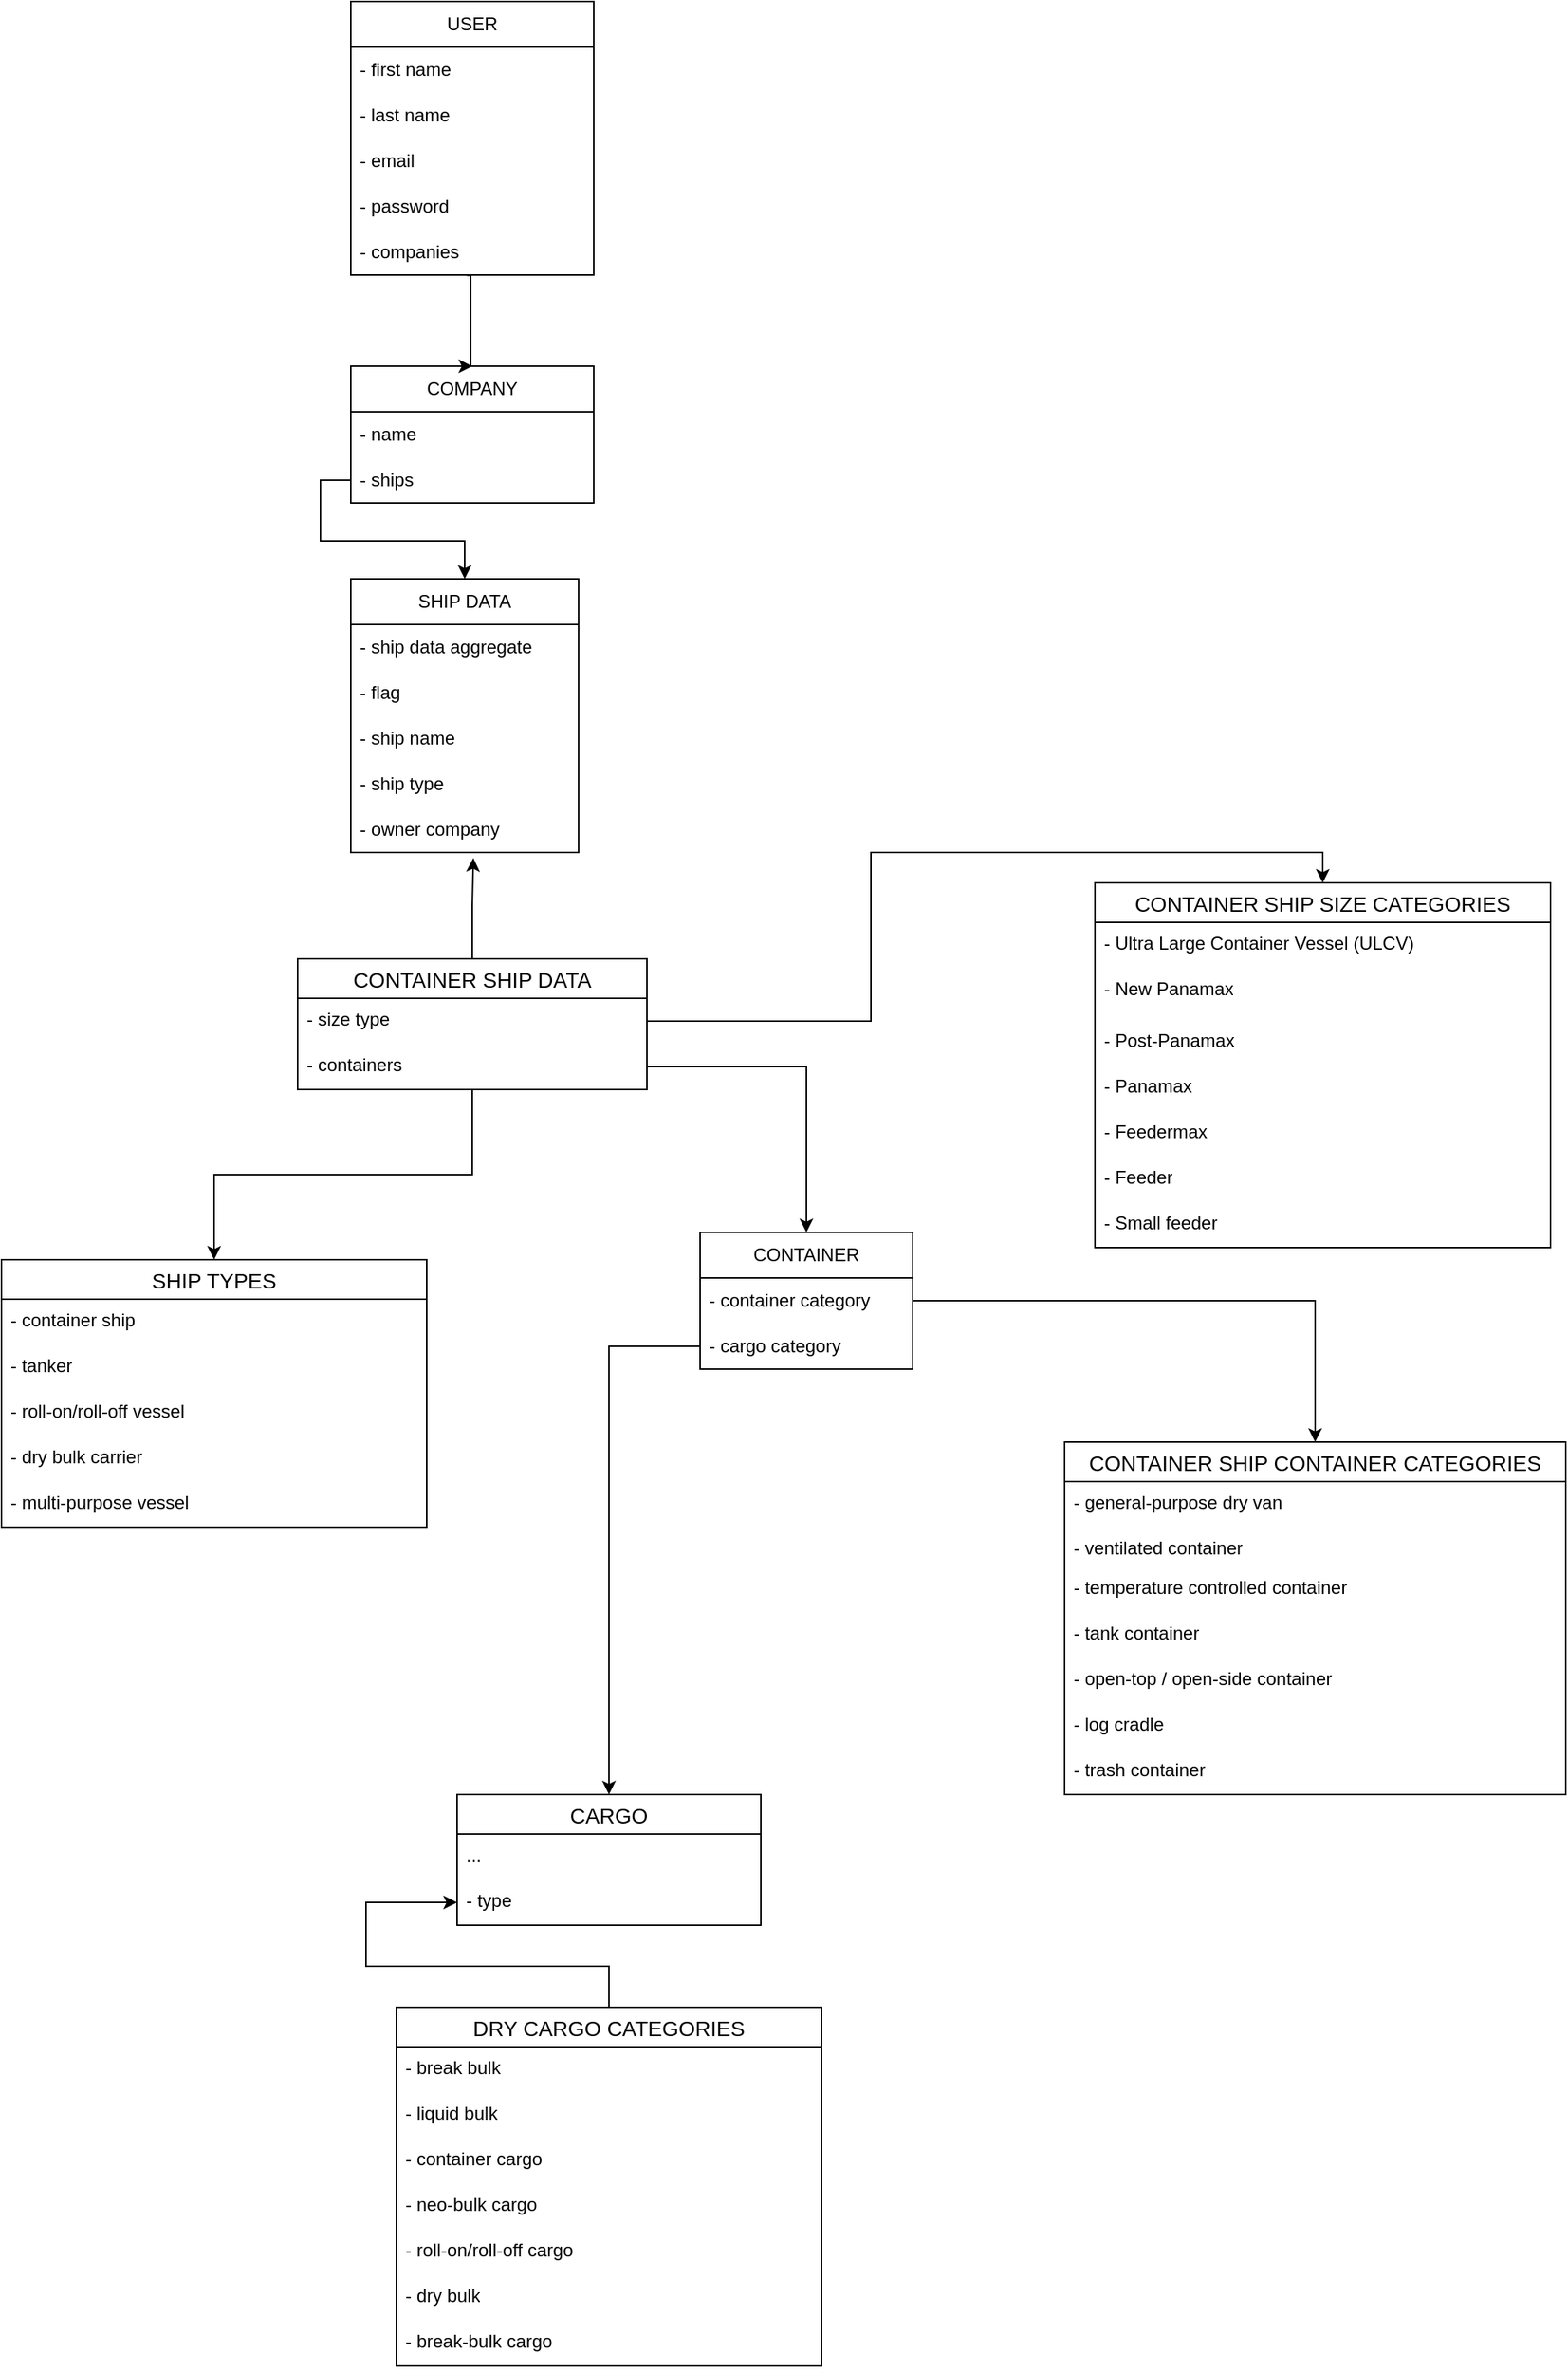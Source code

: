 <mxfile version="22.1.9" type="device">
  <diagram name="Page-1" id="wRIYf1rNyzP-fE6h4yze">
    <mxGraphModel dx="1434" dy="738" grid="1" gridSize="10" guides="1" tooltips="1" connect="1" arrows="1" fold="1" page="1" pageScale="1" pageWidth="850" pageHeight="1100" math="0" shadow="0">
      <root>
        <mxCell id="0" />
        <mxCell id="1" parent="0" />
        <mxCell id="bmSNhxpHXaYjl_uTQZqh-36" value="CONTAINER SHIP SIZE CATEGORIES" style="swimlane;fontStyle=0;childLayout=stackLayout;horizontal=1;startSize=26;horizontalStack=0;resizeParent=1;resizeParentMax=0;resizeLast=0;collapsible=1;marginBottom=0;align=center;fontSize=14;" parent="1" vertex="1">
          <mxGeometry x="1010" y="580" width="300" height="240" as="geometry" />
        </mxCell>
        <mxCell id="bmSNhxpHXaYjl_uTQZqh-37" value="- Ultra Large Container Vessel (ULCV)" style="text;strokeColor=none;fillColor=none;spacingLeft=4;spacingRight=4;overflow=hidden;rotatable=0;points=[[0,0.5],[1,0.5]];portConstraint=eastwest;fontSize=12;whiteSpace=wrap;html=1;" parent="bmSNhxpHXaYjl_uTQZqh-36" vertex="1">
          <mxGeometry y="26" width="300" height="30" as="geometry" />
        </mxCell>
        <mxCell id="bmSNhxpHXaYjl_uTQZqh-38" value="- New Panamax" style="text;strokeColor=none;fillColor=none;spacingLeft=4;spacingRight=4;overflow=hidden;rotatable=0;points=[[0,0.5],[1,0.5]];portConstraint=eastwest;fontSize=12;whiteSpace=wrap;html=1;" parent="bmSNhxpHXaYjl_uTQZqh-36" vertex="1">
          <mxGeometry y="56" width="300" height="34" as="geometry" />
        </mxCell>
        <mxCell id="bmSNhxpHXaYjl_uTQZqh-39" value="- Post-Panamax" style="text;strokeColor=none;fillColor=none;spacingLeft=4;spacingRight=4;overflow=hidden;rotatable=0;points=[[0,0.5],[1,0.5]];portConstraint=eastwest;fontSize=12;whiteSpace=wrap;html=1;" parent="bmSNhxpHXaYjl_uTQZqh-36" vertex="1">
          <mxGeometry y="90" width="300" height="30" as="geometry" />
        </mxCell>
        <mxCell id="bmSNhxpHXaYjl_uTQZqh-40" value="- Panamax" style="text;strokeColor=none;fillColor=none;spacingLeft=4;spacingRight=4;overflow=hidden;rotatable=0;points=[[0,0.5],[1,0.5]];portConstraint=eastwest;fontSize=12;whiteSpace=wrap;html=1;" parent="bmSNhxpHXaYjl_uTQZqh-36" vertex="1">
          <mxGeometry y="120" width="300" height="30" as="geometry" />
        </mxCell>
        <mxCell id="bmSNhxpHXaYjl_uTQZqh-41" value="- Feedermax" style="text;strokeColor=none;fillColor=none;spacingLeft=4;spacingRight=4;overflow=hidden;rotatable=0;points=[[0,0.5],[1,0.5]];portConstraint=eastwest;fontSize=12;whiteSpace=wrap;html=1;" parent="bmSNhxpHXaYjl_uTQZqh-36" vertex="1">
          <mxGeometry y="150" width="300" height="30" as="geometry" />
        </mxCell>
        <mxCell id="bmSNhxpHXaYjl_uTQZqh-42" value="- Feeder" style="text;strokeColor=none;fillColor=none;spacingLeft=4;spacingRight=4;overflow=hidden;rotatable=0;points=[[0,0.5],[1,0.5]];portConstraint=eastwest;fontSize=12;whiteSpace=wrap;html=1;" parent="bmSNhxpHXaYjl_uTQZqh-36" vertex="1">
          <mxGeometry y="180" width="300" height="30" as="geometry" />
        </mxCell>
        <mxCell id="bmSNhxpHXaYjl_uTQZqh-43" value="- Small feeder" style="text;strokeColor=none;fillColor=none;spacingLeft=4;spacingRight=4;overflow=hidden;rotatable=0;points=[[0,0.5],[1,0.5]];portConstraint=eastwest;fontSize=12;whiteSpace=wrap;html=1;" parent="bmSNhxpHXaYjl_uTQZqh-36" vertex="1">
          <mxGeometry y="210" width="300" height="30" as="geometry" />
        </mxCell>
        <mxCell id="bmSNhxpHXaYjl_uTQZqh-44" value="CONTAINER SHIP CONTAINER CATEGORIES" style="swimlane;fontStyle=0;childLayout=stackLayout;horizontal=1;startSize=26;horizontalStack=0;resizeParent=1;resizeParentMax=0;resizeLast=0;collapsible=1;marginBottom=0;align=center;fontSize=14;" parent="1" vertex="1">
          <mxGeometry x="990" y="948" width="330" height="232" as="geometry" />
        </mxCell>
        <mxCell id="bmSNhxpHXaYjl_uTQZqh-45" value="- general-purpose dry van" style="text;strokeColor=none;fillColor=none;spacingLeft=4;spacingRight=4;overflow=hidden;rotatable=0;points=[[0,0.5],[1,0.5]];portConstraint=eastwest;fontSize=12;whiteSpace=wrap;html=1;" parent="bmSNhxpHXaYjl_uTQZqh-44" vertex="1">
          <mxGeometry y="26" width="330" height="30" as="geometry" />
        </mxCell>
        <mxCell id="bmSNhxpHXaYjl_uTQZqh-46" value="- ventilated container" style="text;strokeColor=none;fillColor=none;spacingLeft=4;spacingRight=4;overflow=hidden;rotatable=0;points=[[0,0.5],[1,0.5]];portConstraint=eastwest;fontSize=12;whiteSpace=wrap;html=1;" parent="bmSNhxpHXaYjl_uTQZqh-44" vertex="1">
          <mxGeometry y="56" width="330" height="26" as="geometry" />
        </mxCell>
        <mxCell id="bmSNhxpHXaYjl_uTQZqh-47" value="- temperature controlled container" style="text;strokeColor=none;fillColor=none;spacingLeft=4;spacingRight=4;overflow=hidden;rotatable=0;points=[[0,0.5],[1,0.5]];portConstraint=eastwest;fontSize=12;whiteSpace=wrap;html=1;" parent="bmSNhxpHXaYjl_uTQZqh-44" vertex="1">
          <mxGeometry y="82" width="330" height="30" as="geometry" />
        </mxCell>
        <mxCell id="bmSNhxpHXaYjl_uTQZqh-49" value="- tank container" style="text;strokeColor=none;fillColor=none;spacingLeft=4;spacingRight=4;overflow=hidden;rotatable=0;points=[[0,0.5],[1,0.5]];portConstraint=eastwest;fontSize=12;whiteSpace=wrap;html=1;" parent="bmSNhxpHXaYjl_uTQZqh-44" vertex="1">
          <mxGeometry y="112" width="330" height="30" as="geometry" />
        </mxCell>
        <mxCell id="bmSNhxpHXaYjl_uTQZqh-50" value="- open-top / open-side container" style="text;strokeColor=none;fillColor=none;spacingLeft=4;spacingRight=4;overflow=hidden;rotatable=0;points=[[0,0.5],[1,0.5]];portConstraint=eastwest;fontSize=12;whiteSpace=wrap;html=1;" parent="bmSNhxpHXaYjl_uTQZqh-44" vertex="1">
          <mxGeometry y="142" width="330" height="30" as="geometry" />
        </mxCell>
        <mxCell id="bmSNhxpHXaYjl_uTQZqh-51" value="- log cradle" style="text;strokeColor=none;fillColor=none;spacingLeft=4;spacingRight=4;overflow=hidden;rotatable=0;points=[[0,0.5],[1,0.5]];portConstraint=eastwest;fontSize=12;whiteSpace=wrap;html=1;" parent="bmSNhxpHXaYjl_uTQZqh-44" vertex="1">
          <mxGeometry y="172" width="330" height="30" as="geometry" />
        </mxCell>
        <mxCell id="bmSNhxpHXaYjl_uTQZqh-52" value="- trash container" style="text;strokeColor=none;fillColor=none;spacingLeft=4;spacingRight=4;overflow=hidden;rotatable=0;points=[[0,0.5],[1,0.5]];portConstraint=eastwest;fontSize=12;whiteSpace=wrap;html=1;" parent="bmSNhxpHXaYjl_uTQZqh-44" vertex="1">
          <mxGeometry y="202" width="330" height="30" as="geometry" />
        </mxCell>
        <mxCell id="bmSNhxpHXaYjl_uTQZqh-56" value="CARGO" style="swimlane;fontStyle=0;childLayout=stackLayout;horizontal=1;startSize=26;horizontalStack=0;resizeParent=1;resizeParentMax=0;resizeLast=0;collapsible=1;marginBottom=0;align=center;fontSize=14;" parent="1" vertex="1">
          <mxGeometry x="590" y="1180" width="200" height="86" as="geometry" />
        </mxCell>
        <mxCell id="bmSNhxpHXaYjl_uTQZqh-57" value="..." style="text;strokeColor=none;fillColor=none;spacingLeft=4;spacingRight=4;overflow=hidden;rotatable=0;points=[[0,0.5],[1,0.5]];portConstraint=eastwest;fontSize=12;whiteSpace=wrap;html=1;" parent="bmSNhxpHXaYjl_uTQZqh-56" vertex="1">
          <mxGeometry y="26" width="200" height="30" as="geometry" />
        </mxCell>
        <mxCell id="bmSNhxpHXaYjl_uTQZqh-58" value="- type" style="text;strokeColor=none;fillColor=none;spacingLeft=4;spacingRight=4;overflow=hidden;rotatable=0;points=[[0,0.5],[1,0.5]];portConstraint=eastwest;fontSize=12;whiteSpace=wrap;html=1;" parent="bmSNhxpHXaYjl_uTQZqh-56" vertex="1">
          <mxGeometry y="56" width="200" height="30" as="geometry" />
        </mxCell>
        <mxCell id="bmSNhxpHXaYjl_uTQZqh-61" value="DRY CARGO CATEGORIES" style="swimlane;fontStyle=0;childLayout=stackLayout;horizontal=1;startSize=26;horizontalStack=0;resizeParent=1;resizeParentMax=0;resizeLast=0;collapsible=1;marginBottom=0;align=center;fontSize=14;" parent="1" vertex="1">
          <mxGeometry x="550" y="1320" width="280" height="236" as="geometry" />
        </mxCell>
        <mxCell id="bmSNhxpHXaYjl_uTQZqh-62" value="- break bulk" style="text;strokeColor=none;fillColor=none;spacingLeft=4;spacingRight=4;overflow=hidden;rotatable=0;points=[[0,0.5],[1,0.5]];portConstraint=eastwest;fontSize=12;whiteSpace=wrap;html=1;" parent="bmSNhxpHXaYjl_uTQZqh-61" vertex="1">
          <mxGeometry y="26" width="280" height="30" as="geometry" />
        </mxCell>
        <mxCell id="bEqQX5CgG1g1MWFArRp3-12" value="- liquid bulk" style="text;strokeColor=none;fillColor=none;spacingLeft=4;spacingRight=4;overflow=hidden;rotatable=0;points=[[0,0.5],[1,0.5]];portConstraint=eastwest;fontSize=12;whiteSpace=wrap;html=1;" vertex="1" parent="bmSNhxpHXaYjl_uTQZqh-61">
          <mxGeometry y="56" width="280" height="30" as="geometry" />
        </mxCell>
        <mxCell id="bEqQX5CgG1g1MWFArRp3-13" value="- container cargo" style="text;strokeColor=none;fillColor=none;spacingLeft=4;spacingRight=4;overflow=hidden;rotatable=0;points=[[0,0.5],[1,0.5]];portConstraint=eastwest;fontSize=12;whiteSpace=wrap;html=1;" vertex="1" parent="bmSNhxpHXaYjl_uTQZqh-61">
          <mxGeometry y="86" width="280" height="30" as="geometry" />
        </mxCell>
        <mxCell id="bEqQX5CgG1g1MWFArRp3-14" value="- neo-bulk cargo" style="text;strokeColor=none;fillColor=none;spacingLeft=4;spacingRight=4;overflow=hidden;rotatable=0;points=[[0,0.5],[1,0.5]];portConstraint=eastwest;fontSize=12;whiteSpace=wrap;html=1;" vertex="1" parent="bmSNhxpHXaYjl_uTQZqh-61">
          <mxGeometry y="116" width="280" height="30" as="geometry" />
        </mxCell>
        <mxCell id="bEqQX5CgG1g1MWFArRp3-15" value="- roll-on/roll-off cargo" style="text;strokeColor=none;fillColor=none;spacingLeft=4;spacingRight=4;overflow=hidden;rotatable=0;points=[[0,0.5],[1,0.5]];portConstraint=eastwest;fontSize=12;whiteSpace=wrap;html=1;" vertex="1" parent="bmSNhxpHXaYjl_uTQZqh-61">
          <mxGeometry y="146" width="280" height="30" as="geometry" />
        </mxCell>
        <mxCell id="bEqQX5CgG1g1MWFArRp3-16" value="- dry bulk" style="text;strokeColor=none;fillColor=none;spacingLeft=4;spacingRight=4;overflow=hidden;rotatable=0;points=[[0,0.5],[1,0.5]];portConstraint=eastwest;fontSize=12;whiteSpace=wrap;html=1;" vertex="1" parent="bmSNhxpHXaYjl_uTQZqh-61">
          <mxGeometry y="176" width="280" height="30" as="geometry" />
        </mxCell>
        <mxCell id="bEqQX5CgG1g1MWFArRp3-17" value="- break-bulk cargo" style="text;strokeColor=none;fillColor=none;spacingLeft=4;spacingRight=4;overflow=hidden;rotatable=0;points=[[0,0.5],[1,0.5]];portConstraint=eastwest;fontSize=12;whiteSpace=wrap;html=1;" vertex="1" parent="bmSNhxpHXaYjl_uTQZqh-61">
          <mxGeometry y="206" width="280" height="30" as="geometry" />
        </mxCell>
        <mxCell id="bmSNhxpHXaYjl_uTQZqh-97" value="USER" style="swimlane;fontStyle=0;childLayout=stackLayout;horizontal=1;startSize=30;horizontalStack=0;resizeParent=1;resizeParentMax=0;resizeLast=0;collapsible=1;marginBottom=0;whiteSpace=wrap;html=1;" parent="1" vertex="1">
          <mxGeometry x="520" width="160" height="180" as="geometry" />
        </mxCell>
        <mxCell id="bmSNhxpHXaYjl_uTQZqh-98" value="- first name" style="text;strokeColor=none;fillColor=none;align=left;verticalAlign=middle;spacingLeft=4;spacingRight=4;overflow=hidden;points=[[0,0.5],[1,0.5]];portConstraint=eastwest;rotatable=0;whiteSpace=wrap;html=1;" parent="bmSNhxpHXaYjl_uTQZqh-97" vertex="1">
          <mxGeometry y="30" width="160" height="30" as="geometry" />
        </mxCell>
        <mxCell id="bmSNhxpHXaYjl_uTQZqh-99" value="- last name" style="text;strokeColor=none;fillColor=none;align=left;verticalAlign=middle;spacingLeft=4;spacingRight=4;overflow=hidden;points=[[0,0.5],[1,0.5]];portConstraint=eastwest;rotatable=0;whiteSpace=wrap;html=1;" parent="bmSNhxpHXaYjl_uTQZqh-97" vertex="1">
          <mxGeometry y="60" width="160" height="30" as="geometry" />
        </mxCell>
        <mxCell id="bmSNhxpHXaYjl_uTQZqh-100" value="- email" style="text;strokeColor=none;fillColor=none;align=left;verticalAlign=middle;spacingLeft=4;spacingRight=4;overflow=hidden;points=[[0,0.5],[1,0.5]];portConstraint=eastwest;rotatable=0;whiteSpace=wrap;html=1;" parent="bmSNhxpHXaYjl_uTQZqh-97" vertex="1">
          <mxGeometry y="90" width="160" height="30" as="geometry" />
        </mxCell>
        <mxCell id="bmSNhxpHXaYjl_uTQZqh-101" value="- password" style="text;strokeColor=none;fillColor=none;align=left;verticalAlign=middle;spacingLeft=4;spacingRight=4;overflow=hidden;points=[[0,0.5],[1,0.5]];portConstraint=eastwest;rotatable=0;whiteSpace=wrap;html=1;" parent="bmSNhxpHXaYjl_uTQZqh-97" vertex="1">
          <mxGeometry y="120" width="160" height="30" as="geometry" />
        </mxCell>
        <mxCell id="bmSNhxpHXaYjl_uTQZqh-102" value="- companies" style="text;strokeColor=none;fillColor=none;align=left;verticalAlign=middle;spacingLeft=4;spacingRight=4;overflow=hidden;points=[[0,0.5],[1,0.5]];portConstraint=eastwest;rotatable=0;whiteSpace=wrap;html=1;" parent="bmSNhxpHXaYjl_uTQZqh-97" vertex="1">
          <mxGeometry y="150" width="160" height="30" as="geometry" />
        </mxCell>
        <mxCell id="bmSNhxpHXaYjl_uTQZqh-104" value="COMPANY" style="swimlane;fontStyle=0;childLayout=stackLayout;horizontal=1;startSize=30;horizontalStack=0;resizeParent=1;resizeParentMax=0;resizeLast=0;collapsible=1;marginBottom=0;whiteSpace=wrap;html=1;" parent="1" vertex="1">
          <mxGeometry x="520" y="240" width="160" height="90" as="geometry" />
        </mxCell>
        <mxCell id="bmSNhxpHXaYjl_uTQZqh-105" value="- name" style="text;strokeColor=none;fillColor=none;align=left;verticalAlign=middle;spacingLeft=4;spacingRight=4;overflow=hidden;points=[[0,0.5],[1,0.5]];portConstraint=eastwest;rotatable=0;whiteSpace=wrap;html=1;" parent="bmSNhxpHXaYjl_uTQZqh-104" vertex="1">
          <mxGeometry y="30" width="160" height="30" as="geometry" />
        </mxCell>
        <mxCell id="bmSNhxpHXaYjl_uTQZqh-106" value="- ships" style="text;strokeColor=none;fillColor=none;align=left;verticalAlign=middle;spacingLeft=4;spacingRight=4;overflow=hidden;points=[[0,0.5],[1,0.5]];portConstraint=eastwest;rotatable=0;whiteSpace=wrap;html=1;" parent="bmSNhxpHXaYjl_uTQZqh-104" vertex="1">
          <mxGeometry y="60" width="160" height="30" as="geometry" />
        </mxCell>
        <mxCell id="bmSNhxpHXaYjl_uTQZqh-109" style="edgeStyle=orthogonalEdgeStyle;rounded=0;orthogonalLoop=1;jettySize=auto;html=1;entryX=0.5;entryY=0;entryDx=0;entryDy=0;exitX=0.477;exitY=1.01;exitDx=0;exitDy=0;exitPerimeter=0;" parent="1" source="bmSNhxpHXaYjl_uTQZqh-102" target="bmSNhxpHXaYjl_uTQZqh-104" edge="1">
          <mxGeometry relative="1" as="geometry">
            <Array as="points">
              <mxPoint x="599" y="240" />
            </Array>
          </mxGeometry>
        </mxCell>
        <mxCell id="bmSNhxpHXaYjl_uTQZqh-110" value="SHIP DATA" style="swimlane;fontStyle=0;childLayout=stackLayout;horizontal=1;startSize=30;horizontalStack=0;resizeParent=1;resizeParentMax=0;resizeLast=0;collapsible=1;marginBottom=0;whiteSpace=wrap;html=1;" parent="1" vertex="1">
          <mxGeometry x="520" y="380" width="150" height="180" as="geometry" />
        </mxCell>
        <mxCell id="-__80_f-OBse3TGA7C0Y-7" value="- ship data aggregate" style="text;strokeColor=none;fillColor=none;align=left;verticalAlign=middle;spacingLeft=4;spacingRight=4;overflow=hidden;points=[[0,0.5],[1,0.5]];portConstraint=eastwest;rotatable=0;whiteSpace=wrap;html=1;" parent="bmSNhxpHXaYjl_uTQZqh-110" vertex="1">
          <mxGeometry y="30" width="150" height="30" as="geometry" />
        </mxCell>
        <mxCell id="-__80_f-OBse3TGA7C0Y-8" value="- flag" style="text;strokeColor=none;fillColor=none;align=left;verticalAlign=middle;spacingLeft=4;spacingRight=4;overflow=hidden;points=[[0,0.5],[1,0.5]];portConstraint=eastwest;rotatable=0;whiteSpace=wrap;html=1;" parent="bmSNhxpHXaYjl_uTQZqh-110" vertex="1">
          <mxGeometry y="60" width="150" height="30" as="geometry" />
        </mxCell>
        <mxCell id="-__80_f-OBse3TGA7C0Y-12" value="- ship name&lt;br&gt;" style="text;strokeColor=none;fillColor=none;align=left;verticalAlign=middle;spacingLeft=4;spacingRight=4;overflow=hidden;points=[[0,0.5],[1,0.5]];portConstraint=eastwest;rotatable=0;whiteSpace=wrap;html=1;" parent="bmSNhxpHXaYjl_uTQZqh-110" vertex="1">
          <mxGeometry y="90" width="150" height="30" as="geometry" />
        </mxCell>
        <mxCell id="-__80_f-OBse3TGA7C0Y-13" value="- ship type" style="text;strokeColor=none;fillColor=none;align=left;verticalAlign=middle;spacingLeft=4;spacingRight=4;overflow=hidden;points=[[0,0.5],[1,0.5]];portConstraint=eastwest;rotatable=0;whiteSpace=wrap;html=1;" parent="bmSNhxpHXaYjl_uTQZqh-110" vertex="1">
          <mxGeometry y="120" width="150" height="30" as="geometry" />
        </mxCell>
        <mxCell id="-__80_f-OBse3TGA7C0Y-24" value="- owner company" style="text;strokeColor=none;fillColor=none;align=left;verticalAlign=middle;spacingLeft=4;spacingRight=4;overflow=hidden;points=[[0,0.5],[1,0.5]];portConstraint=eastwest;rotatable=0;whiteSpace=wrap;html=1;" parent="bmSNhxpHXaYjl_uTQZqh-110" vertex="1">
          <mxGeometry y="150" width="150" height="30" as="geometry" />
        </mxCell>
        <mxCell id="bmSNhxpHXaYjl_uTQZqh-116" value="CONTAINER" style="swimlane;fontStyle=0;childLayout=stackLayout;horizontal=1;startSize=30;horizontalStack=0;resizeParent=1;resizeParentMax=0;resizeLast=0;collapsible=1;marginBottom=0;whiteSpace=wrap;html=1;" parent="1" vertex="1">
          <mxGeometry x="750" y="810" width="140" height="90" as="geometry" />
        </mxCell>
        <mxCell id="bmSNhxpHXaYjl_uTQZqh-117" value="- container category" style="text;strokeColor=none;fillColor=none;align=left;verticalAlign=middle;spacingLeft=4;spacingRight=4;overflow=hidden;points=[[0,0.5],[1,0.5]];portConstraint=eastwest;rotatable=0;whiteSpace=wrap;html=1;" parent="bmSNhxpHXaYjl_uTQZqh-116" vertex="1">
          <mxGeometry y="30" width="140" height="30" as="geometry" />
        </mxCell>
        <mxCell id="bmSNhxpHXaYjl_uTQZqh-122" value="- cargo category" style="text;strokeColor=none;fillColor=none;align=left;verticalAlign=middle;spacingLeft=4;spacingRight=4;overflow=hidden;points=[[0,0.5],[1,0.5]];portConstraint=eastwest;rotatable=0;whiteSpace=wrap;html=1;" parent="bmSNhxpHXaYjl_uTQZqh-116" vertex="1">
          <mxGeometry y="60" width="140" height="30" as="geometry" />
        </mxCell>
        <mxCell id="bmSNhxpHXaYjl_uTQZqh-126" style="edgeStyle=orthogonalEdgeStyle;rounded=0;orthogonalLoop=1;jettySize=auto;html=1;entryX=0.5;entryY=0;entryDx=0;entryDy=0;" parent="1" source="bmSNhxpHXaYjl_uTQZqh-122" target="bmSNhxpHXaYjl_uTQZqh-56" edge="1">
          <mxGeometry relative="1" as="geometry" />
        </mxCell>
        <mxCell id="bmSNhxpHXaYjl_uTQZqh-128" style="edgeStyle=orthogonalEdgeStyle;rounded=0;orthogonalLoop=1;jettySize=auto;html=1;entryX=0.5;entryY=0;entryDx=0;entryDy=0;" parent="1" source="bmSNhxpHXaYjl_uTQZqh-117" target="bmSNhxpHXaYjl_uTQZqh-44" edge="1">
          <mxGeometry relative="1" as="geometry" />
        </mxCell>
        <mxCell id="-__80_f-OBse3TGA7C0Y-1" value="SHIP TYPES" style="swimlane;fontStyle=0;childLayout=stackLayout;horizontal=1;startSize=26;horizontalStack=0;resizeParent=1;resizeParentMax=0;resizeLast=0;collapsible=1;marginBottom=0;align=center;fontSize=14;" parent="1" vertex="1">
          <mxGeometry x="290" y="828" width="280" height="176" as="geometry" />
        </mxCell>
        <mxCell id="-__80_f-OBse3TGA7C0Y-2" value="- container ship" style="text;strokeColor=none;fillColor=none;spacingLeft=4;spacingRight=4;overflow=hidden;rotatable=0;points=[[0,0.5],[1,0.5]];portConstraint=eastwest;fontSize=12;whiteSpace=wrap;html=1;" parent="-__80_f-OBse3TGA7C0Y-1" vertex="1">
          <mxGeometry y="26" width="280" height="30" as="geometry" />
        </mxCell>
        <mxCell id="-__80_f-OBse3TGA7C0Y-3" value="- tanker" style="text;strokeColor=none;fillColor=none;spacingLeft=4;spacingRight=4;overflow=hidden;rotatable=0;points=[[0,0.5],[1,0.5]];portConstraint=eastwest;fontSize=12;whiteSpace=wrap;html=1;" parent="-__80_f-OBse3TGA7C0Y-1" vertex="1">
          <mxGeometry y="56" width="280" height="30" as="geometry" />
        </mxCell>
        <mxCell id="-__80_f-OBse3TGA7C0Y-4" value="- roll-on/roll-off vessel" style="text;strokeColor=none;fillColor=none;spacingLeft=4;spacingRight=4;overflow=hidden;rotatable=0;points=[[0,0.5],[1,0.5]];portConstraint=eastwest;fontSize=12;whiteSpace=wrap;html=1;" parent="-__80_f-OBse3TGA7C0Y-1" vertex="1">
          <mxGeometry y="86" width="280" height="30" as="geometry" />
        </mxCell>
        <mxCell id="-__80_f-OBse3TGA7C0Y-5" value="- dry bulk carrier" style="text;strokeColor=none;fillColor=none;spacingLeft=4;spacingRight=4;overflow=hidden;rotatable=0;points=[[0,0.5],[1,0.5]];portConstraint=eastwest;fontSize=12;whiteSpace=wrap;html=1;" parent="-__80_f-OBse3TGA7C0Y-1" vertex="1">
          <mxGeometry y="116" width="280" height="30" as="geometry" />
        </mxCell>
        <mxCell id="-__80_f-OBse3TGA7C0Y-6" value="- multi-purpose vessel" style="text;strokeColor=none;fillColor=none;spacingLeft=4;spacingRight=4;overflow=hidden;rotatable=0;points=[[0,0.5],[1,0.5]];portConstraint=eastwest;fontSize=12;whiteSpace=wrap;html=1;" parent="-__80_f-OBse3TGA7C0Y-1" vertex="1">
          <mxGeometry y="146" width="280" height="30" as="geometry" />
        </mxCell>
        <mxCell id="NXnNpGt7YeZBPLtRC0ru-2" style="edgeStyle=orthogonalEdgeStyle;rounded=0;orthogonalLoop=1;jettySize=auto;html=1;entryX=0.5;entryY=0;entryDx=0;entryDy=0;" parent="1" source="-__80_f-OBse3TGA7C0Y-17" target="-__80_f-OBse3TGA7C0Y-1" edge="1">
          <mxGeometry relative="1" as="geometry" />
        </mxCell>
        <mxCell id="-__80_f-OBse3TGA7C0Y-17" value="CONTAINER SHIP DATA" style="swimlane;fontStyle=0;childLayout=stackLayout;horizontal=1;startSize=26;horizontalStack=0;resizeParent=1;resizeParentMax=0;resizeLast=0;collapsible=1;marginBottom=0;align=center;fontSize=14;" parent="1" vertex="1">
          <mxGeometry x="485" y="630" width="230" height="86" as="geometry" />
        </mxCell>
        <mxCell id="-__80_f-OBse3TGA7C0Y-18" value="- size type" style="text;strokeColor=none;fillColor=none;spacingLeft=4;spacingRight=4;overflow=hidden;rotatable=0;points=[[0,0.5],[1,0.5]];portConstraint=eastwest;fontSize=12;whiteSpace=wrap;html=1;" parent="-__80_f-OBse3TGA7C0Y-17" vertex="1">
          <mxGeometry y="26" width="230" height="30" as="geometry" />
        </mxCell>
        <mxCell id="-__80_f-OBse3TGA7C0Y-19" value="- containers" style="text;strokeColor=none;fillColor=none;spacingLeft=4;spacingRight=4;overflow=hidden;rotatable=0;points=[[0,0.5],[1,0.5]];portConstraint=eastwest;fontSize=12;whiteSpace=wrap;html=1;" parent="-__80_f-OBse3TGA7C0Y-17" vertex="1">
          <mxGeometry y="56" width="230" height="30" as="geometry" />
        </mxCell>
        <mxCell id="-__80_f-OBse3TGA7C0Y-22" style="edgeStyle=orthogonalEdgeStyle;rounded=0;orthogonalLoop=1;jettySize=auto;html=1;entryX=0.5;entryY=0;entryDx=0;entryDy=0;" parent="1" source="-__80_f-OBse3TGA7C0Y-19" target="bmSNhxpHXaYjl_uTQZqh-116" edge="1">
          <mxGeometry relative="1" as="geometry" />
        </mxCell>
        <mxCell id="-__80_f-OBse3TGA7C0Y-23" style="edgeStyle=orthogonalEdgeStyle;rounded=0;orthogonalLoop=1;jettySize=auto;html=1;entryX=0.5;entryY=0;entryDx=0;entryDy=0;" parent="1" source="-__80_f-OBse3TGA7C0Y-18" target="bmSNhxpHXaYjl_uTQZqh-36" edge="1">
          <mxGeometry relative="1" as="geometry" />
        </mxCell>
        <mxCell id="NXnNpGt7YeZBPLtRC0ru-9" style="edgeStyle=orthogonalEdgeStyle;rounded=0;orthogonalLoop=1;jettySize=auto;html=1;entryX=0.538;entryY=1.122;entryDx=0;entryDy=0;entryPerimeter=0;" parent="1" source="-__80_f-OBse3TGA7C0Y-17" target="-__80_f-OBse3TGA7C0Y-24" edge="1">
          <mxGeometry relative="1" as="geometry">
            <Array as="points">
              <mxPoint x="600" y="595" />
              <mxPoint x="601" y="595" />
            </Array>
          </mxGeometry>
        </mxCell>
        <mxCell id="NXnNpGt7YeZBPLtRC0ru-10" style="edgeStyle=orthogonalEdgeStyle;rounded=0;orthogonalLoop=1;jettySize=auto;html=1;entryX=0.5;entryY=0;entryDx=0;entryDy=0;" parent="1" source="bmSNhxpHXaYjl_uTQZqh-106" target="bmSNhxpHXaYjl_uTQZqh-110" edge="1">
          <mxGeometry relative="1" as="geometry" />
        </mxCell>
        <mxCell id="bEqQX5CgG1g1MWFArRp3-9" style="edgeStyle=orthogonalEdgeStyle;rounded=0;orthogonalLoop=1;jettySize=auto;html=1;entryX=0;entryY=0.5;entryDx=0;entryDy=0;" edge="1" parent="1" source="bmSNhxpHXaYjl_uTQZqh-61" target="bmSNhxpHXaYjl_uTQZqh-58">
          <mxGeometry relative="1" as="geometry" />
        </mxCell>
      </root>
    </mxGraphModel>
  </diagram>
</mxfile>
